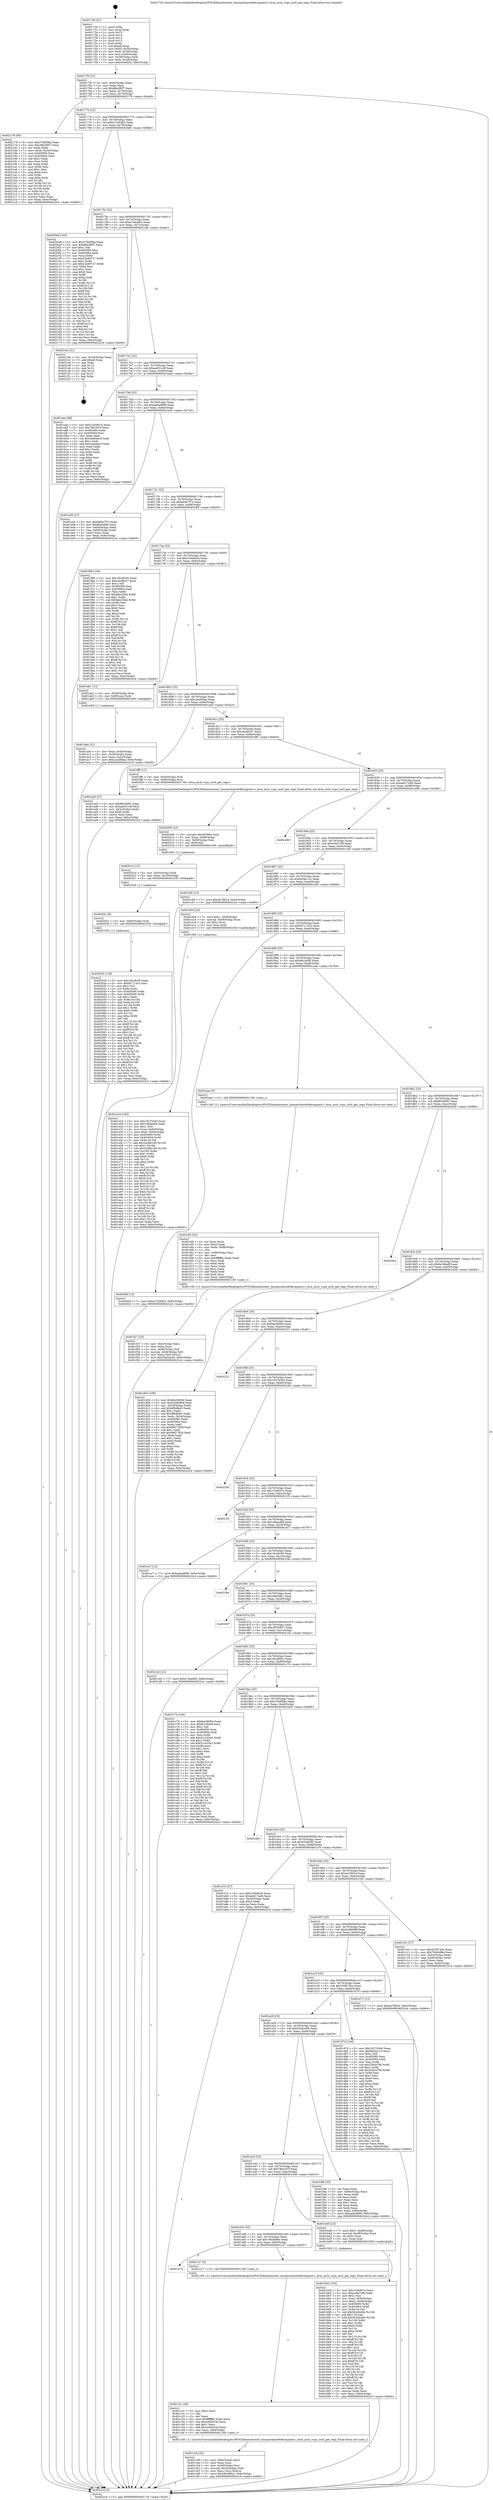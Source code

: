 digraph "0x401730" {
  label = "0x401730 (/mnt/c/Users/mathe/Desktop/tcc/POCII/binaries/extr_linuxarcharm64kvmguest.c_kvm_arch_vcpu_ioctl_get_regs_Final-ollvm.out::main(0))"
  labelloc = "t"
  node[shape=record]

  Entry [label="",width=0.3,height=0.3,shape=circle,fillcolor=black,style=filled]
  "0x40175f" [label="{
     0x40175f [23]\l
     | [instrs]\l
     &nbsp;&nbsp;0x40175f \<+3\>: mov -0x6c(%rbp),%eax\l
     &nbsp;&nbsp;0x401762 \<+2\>: mov %eax,%ecx\l
     &nbsp;&nbsp;0x401764 \<+6\>: sub $0x88a3f0f7,%ecx\l
     &nbsp;&nbsp;0x40176a \<+3\>: mov %eax,-0x70(%rbp)\l
     &nbsp;&nbsp;0x40176d \<+3\>: mov %ecx,-0x74(%rbp)\l
     &nbsp;&nbsp;0x401770 \<+6\>: je 0000000000402178 \<main+0xa48\>\l
  }"]
  "0x402178" [label="{
     0x402178 [90]\l
     | [instrs]\l
     &nbsp;&nbsp;0x402178 \<+5\>: mov $0x3784f58a,%eax\l
     &nbsp;&nbsp;0x40217d \<+5\>: mov $0x2803df57,%ecx\l
     &nbsp;&nbsp;0x402182 \<+2\>: xor %edx,%edx\l
     &nbsp;&nbsp;0x402184 \<+7\>: movl $0x0,-0x34(%rbp)\l
     &nbsp;&nbsp;0x40218b \<+7\>: mov 0x405060,%esi\l
     &nbsp;&nbsp;0x402192 \<+7\>: mov 0x405064,%edi\l
     &nbsp;&nbsp;0x402199 \<+3\>: sub $0x1,%edx\l
     &nbsp;&nbsp;0x40219c \<+3\>: mov %esi,%r8d\l
     &nbsp;&nbsp;0x40219f \<+3\>: add %edx,%r8d\l
     &nbsp;&nbsp;0x4021a2 \<+4\>: imul %r8d,%esi\l
     &nbsp;&nbsp;0x4021a6 \<+3\>: and $0x1,%esi\l
     &nbsp;&nbsp;0x4021a9 \<+3\>: cmp $0x0,%esi\l
     &nbsp;&nbsp;0x4021ac \<+4\>: sete %r9b\l
     &nbsp;&nbsp;0x4021b0 \<+3\>: cmp $0xa,%edi\l
     &nbsp;&nbsp;0x4021b3 \<+4\>: setl %r10b\l
     &nbsp;&nbsp;0x4021b7 \<+3\>: mov %r9b,%r11b\l
     &nbsp;&nbsp;0x4021ba \<+3\>: and %r10b,%r11b\l
     &nbsp;&nbsp;0x4021bd \<+3\>: xor %r10b,%r9b\l
     &nbsp;&nbsp;0x4021c0 \<+3\>: or %r9b,%r11b\l
     &nbsp;&nbsp;0x4021c3 \<+4\>: test $0x1,%r11b\l
     &nbsp;&nbsp;0x4021c7 \<+3\>: cmovne %ecx,%eax\l
     &nbsp;&nbsp;0x4021ca \<+3\>: mov %eax,-0x6c(%rbp)\l
     &nbsp;&nbsp;0x4021cd \<+5\>: jmp 00000000004022c4 \<main+0xb94\>\l
  }"]
  "0x401776" [label="{
     0x401776 [22]\l
     | [instrs]\l
     &nbsp;&nbsp;0x401776 \<+5\>: jmp 000000000040177b \<main+0x4b\>\l
     &nbsp;&nbsp;0x40177b \<+3\>: mov -0x70(%rbp),%eax\l
     &nbsp;&nbsp;0x40177e \<+5\>: sub $0xa72292b5,%eax\l
     &nbsp;&nbsp;0x401783 \<+3\>: mov %eax,-0x78(%rbp)\l
     &nbsp;&nbsp;0x401786 \<+6\>: je 00000000004020e8 \<main+0x9b8\>\l
  }"]
  Exit [label="",width=0.3,height=0.3,shape=circle,fillcolor=black,style=filled,peripheries=2]
  "0x4020e8" [label="{
     0x4020e8 [144]\l
     | [instrs]\l
     &nbsp;&nbsp;0x4020e8 \<+5\>: mov $0x3784f58a,%eax\l
     &nbsp;&nbsp;0x4020ed \<+5\>: mov $0x88a3f0f7,%ecx\l
     &nbsp;&nbsp;0x4020f2 \<+2\>: mov $0x1,%dl\l
     &nbsp;&nbsp;0x4020f4 \<+7\>: mov 0x405060,%esi\l
     &nbsp;&nbsp;0x4020fb \<+7\>: mov 0x405064,%edi\l
     &nbsp;&nbsp;0x402102 \<+3\>: mov %esi,%r8d\l
     &nbsp;&nbsp;0x402105 \<+7\>: sub $0x23a49727,%r8d\l
     &nbsp;&nbsp;0x40210c \<+4\>: sub $0x1,%r8d\l
     &nbsp;&nbsp;0x402110 \<+7\>: add $0x23a49727,%r8d\l
     &nbsp;&nbsp;0x402117 \<+4\>: imul %r8d,%esi\l
     &nbsp;&nbsp;0x40211b \<+3\>: and $0x1,%esi\l
     &nbsp;&nbsp;0x40211e \<+3\>: cmp $0x0,%esi\l
     &nbsp;&nbsp;0x402121 \<+4\>: sete %r9b\l
     &nbsp;&nbsp;0x402125 \<+3\>: cmp $0xa,%edi\l
     &nbsp;&nbsp;0x402128 \<+4\>: setl %r10b\l
     &nbsp;&nbsp;0x40212c \<+3\>: mov %r9b,%r11b\l
     &nbsp;&nbsp;0x40212f \<+4\>: xor $0xff,%r11b\l
     &nbsp;&nbsp;0x402133 \<+3\>: mov %r10b,%bl\l
     &nbsp;&nbsp;0x402136 \<+3\>: xor $0xff,%bl\l
     &nbsp;&nbsp;0x402139 \<+3\>: xor $0x0,%dl\l
     &nbsp;&nbsp;0x40213c \<+3\>: mov %r11b,%r14b\l
     &nbsp;&nbsp;0x40213f \<+4\>: and $0x0,%r14b\l
     &nbsp;&nbsp;0x402143 \<+3\>: and %dl,%r9b\l
     &nbsp;&nbsp;0x402146 \<+3\>: mov %bl,%r15b\l
     &nbsp;&nbsp;0x402149 \<+4\>: and $0x0,%r15b\l
     &nbsp;&nbsp;0x40214d \<+3\>: and %dl,%r10b\l
     &nbsp;&nbsp;0x402150 \<+3\>: or %r9b,%r14b\l
     &nbsp;&nbsp;0x402153 \<+3\>: or %r10b,%r15b\l
     &nbsp;&nbsp;0x402156 \<+3\>: xor %r15b,%r14b\l
     &nbsp;&nbsp;0x402159 \<+3\>: or %bl,%r11b\l
     &nbsp;&nbsp;0x40215c \<+4\>: xor $0xff,%r11b\l
     &nbsp;&nbsp;0x402160 \<+3\>: or $0x0,%dl\l
     &nbsp;&nbsp;0x402163 \<+3\>: and %dl,%r11b\l
     &nbsp;&nbsp;0x402166 \<+3\>: or %r11b,%r14b\l
     &nbsp;&nbsp;0x402169 \<+4\>: test $0x1,%r14b\l
     &nbsp;&nbsp;0x40216d \<+3\>: cmovne %ecx,%eax\l
     &nbsp;&nbsp;0x402170 \<+3\>: mov %eax,-0x6c(%rbp)\l
     &nbsp;&nbsp;0x402173 \<+5\>: jmp 00000000004022c4 \<main+0xb94\>\l
  }"]
  "0x40178c" [label="{
     0x40178c [22]\l
     | [instrs]\l
     &nbsp;&nbsp;0x40178c \<+5\>: jmp 0000000000401791 \<main+0x61\>\l
     &nbsp;&nbsp;0x401791 \<+3\>: mov -0x70(%rbp),%eax\l
     &nbsp;&nbsp;0x401794 \<+5\>: sub $0xa744ad65,%eax\l
     &nbsp;&nbsp;0x401799 \<+3\>: mov %eax,-0x7c(%rbp)\l
     &nbsp;&nbsp;0x40179c \<+6\>: je 00000000004021de \<main+0xaae\>\l
  }"]
  "0x402035" [label="{
     0x402035 [138]\l
     | [instrs]\l
     &nbsp;&nbsp;0x402035 \<+5\>: mov $0x19cc8c05,%eax\l
     &nbsp;&nbsp;0x40203a \<+5\>: mov $0xf47114c3,%esi\l
     &nbsp;&nbsp;0x40203f \<+2\>: mov $0x1,%cl\l
     &nbsp;&nbsp;0x402041 \<+2\>: xor %edx,%edx\l
     &nbsp;&nbsp;0x402043 \<+8\>: mov 0x405060,%r8d\l
     &nbsp;&nbsp;0x40204b \<+8\>: mov 0x405064,%r9d\l
     &nbsp;&nbsp;0x402053 \<+3\>: sub $0x1,%edx\l
     &nbsp;&nbsp;0x402056 \<+3\>: mov %r8d,%r10d\l
     &nbsp;&nbsp;0x402059 \<+3\>: add %edx,%r10d\l
     &nbsp;&nbsp;0x40205c \<+4\>: imul %r10d,%r8d\l
     &nbsp;&nbsp;0x402060 \<+4\>: and $0x1,%r8d\l
     &nbsp;&nbsp;0x402064 \<+4\>: cmp $0x0,%r8d\l
     &nbsp;&nbsp;0x402068 \<+4\>: sete %r11b\l
     &nbsp;&nbsp;0x40206c \<+4\>: cmp $0xa,%r9d\l
     &nbsp;&nbsp;0x402070 \<+3\>: setl %bl\l
     &nbsp;&nbsp;0x402073 \<+3\>: mov %r11b,%r14b\l
     &nbsp;&nbsp;0x402076 \<+4\>: xor $0xff,%r14b\l
     &nbsp;&nbsp;0x40207a \<+3\>: mov %bl,%r15b\l
     &nbsp;&nbsp;0x40207d \<+4\>: xor $0xff,%r15b\l
     &nbsp;&nbsp;0x402081 \<+3\>: xor $0x1,%cl\l
     &nbsp;&nbsp;0x402084 \<+3\>: mov %r14b,%r12b\l
     &nbsp;&nbsp;0x402087 \<+4\>: and $0xff,%r12b\l
     &nbsp;&nbsp;0x40208b \<+3\>: and %cl,%r11b\l
     &nbsp;&nbsp;0x40208e \<+3\>: mov %r15b,%r13b\l
     &nbsp;&nbsp;0x402091 \<+4\>: and $0xff,%r13b\l
     &nbsp;&nbsp;0x402095 \<+2\>: and %cl,%bl\l
     &nbsp;&nbsp;0x402097 \<+3\>: or %r11b,%r12b\l
     &nbsp;&nbsp;0x40209a \<+3\>: or %bl,%r13b\l
     &nbsp;&nbsp;0x40209d \<+3\>: xor %r13b,%r12b\l
     &nbsp;&nbsp;0x4020a0 \<+3\>: or %r15b,%r14b\l
     &nbsp;&nbsp;0x4020a3 \<+4\>: xor $0xff,%r14b\l
     &nbsp;&nbsp;0x4020a7 \<+3\>: or $0x1,%cl\l
     &nbsp;&nbsp;0x4020aa \<+3\>: and %cl,%r14b\l
     &nbsp;&nbsp;0x4020ad \<+3\>: or %r14b,%r12b\l
     &nbsp;&nbsp;0x4020b0 \<+4\>: test $0x1,%r12b\l
     &nbsp;&nbsp;0x4020b4 \<+3\>: cmovne %esi,%eax\l
     &nbsp;&nbsp;0x4020b7 \<+3\>: mov %eax,-0x6c(%rbp)\l
     &nbsp;&nbsp;0x4020ba \<+5\>: jmp 00000000004022c4 \<main+0xb94\>\l
  }"]
  "0x4021de" [label="{
     0x4021de [21]\l
     | [instrs]\l
     &nbsp;&nbsp;0x4021de \<+3\>: mov -0x34(%rbp),%eax\l
     &nbsp;&nbsp;0x4021e1 \<+7\>: add $0xe8,%rsp\l
     &nbsp;&nbsp;0x4021e8 \<+1\>: pop %rbx\l
     &nbsp;&nbsp;0x4021e9 \<+2\>: pop %r12\l
     &nbsp;&nbsp;0x4021eb \<+2\>: pop %r13\l
     &nbsp;&nbsp;0x4021ed \<+2\>: pop %r14\l
     &nbsp;&nbsp;0x4021ef \<+2\>: pop %r15\l
     &nbsp;&nbsp;0x4021f1 \<+1\>: pop %rbp\l
     &nbsp;&nbsp;0x4021f2 \<+1\>: ret\l
  }"]
  "0x4017a2" [label="{
     0x4017a2 [22]\l
     | [instrs]\l
     &nbsp;&nbsp;0x4017a2 \<+5\>: jmp 00000000004017a7 \<main+0x77\>\l
     &nbsp;&nbsp;0x4017a7 \<+3\>: mov -0x70(%rbp),%eax\l
     &nbsp;&nbsp;0x4017aa \<+5\>: sub $0xaa031c4f,%eax\l
     &nbsp;&nbsp;0x4017af \<+3\>: mov %eax,-0x80(%rbp)\l
     &nbsp;&nbsp;0x4017b2 \<+6\>: je 0000000000401aee \<main+0x3be\>\l
  }"]
  "0x40202c" [label="{
     0x40202c [9]\l
     | [instrs]\l
     &nbsp;&nbsp;0x40202c \<+4\>: mov -0x60(%rbp),%rdi\l
     &nbsp;&nbsp;0x402030 \<+5\>: call 0000000000401030 \<free@plt\>\l
     | [calls]\l
     &nbsp;&nbsp;0x401030 \{1\} (unknown)\l
  }"]
  "0x401aee" [label="{
     0x401aee [88]\l
     | [instrs]\l
     &nbsp;&nbsp;0x401aee \<+5\>: mov $0x133e947e,%eax\l
     &nbsp;&nbsp;0x401af3 \<+5\>: mov $0x7861ef7f,%ecx\l
     &nbsp;&nbsp;0x401af8 \<+7\>: mov 0x405060,%edx\l
     &nbsp;&nbsp;0x401aff \<+7\>: mov 0x405064,%esi\l
     &nbsp;&nbsp;0x401b06 \<+2\>: mov %edx,%edi\l
     &nbsp;&nbsp;0x401b08 \<+6\>: sub $0x5ede4ec5,%edi\l
     &nbsp;&nbsp;0x401b0e \<+3\>: sub $0x1,%edi\l
     &nbsp;&nbsp;0x401b11 \<+6\>: add $0x5ede4ec5,%edi\l
     &nbsp;&nbsp;0x401b17 \<+3\>: imul %edi,%edx\l
     &nbsp;&nbsp;0x401b1a \<+3\>: and $0x1,%edx\l
     &nbsp;&nbsp;0x401b1d \<+3\>: cmp $0x0,%edx\l
     &nbsp;&nbsp;0x401b20 \<+4\>: sete %r8b\l
     &nbsp;&nbsp;0x401b24 \<+3\>: cmp $0xa,%esi\l
     &nbsp;&nbsp;0x401b27 \<+4\>: setl %r9b\l
     &nbsp;&nbsp;0x401b2b \<+3\>: mov %r8b,%r10b\l
     &nbsp;&nbsp;0x401b2e \<+3\>: and %r9b,%r10b\l
     &nbsp;&nbsp;0x401b31 \<+3\>: xor %r9b,%r8b\l
     &nbsp;&nbsp;0x401b34 \<+3\>: or %r8b,%r10b\l
     &nbsp;&nbsp;0x401b37 \<+4\>: test $0x1,%r10b\l
     &nbsp;&nbsp;0x401b3b \<+3\>: cmovne %ecx,%eax\l
     &nbsp;&nbsp;0x401b3e \<+3\>: mov %eax,-0x6c(%rbp)\l
     &nbsp;&nbsp;0x401b41 \<+5\>: jmp 00000000004022c4 \<main+0xb94\>\l
  }"]
  "0x4017b8" [label="{
     0x4017b8 [25]\l
     | [instrs]\l
     &nbsp;&nbsp;0x4017b8 \<+5\>: jmp 00000000004017bd \<main+0x8d\>\l
     &nbsp;&nbsp;0x4017bd \<+3\>: mov -0x70(%rbp),%eax\l
     &nbsp;&nbsp;0x4017c0 \<+5\>: sub $0xaa0ad698,%eax\l
     &nbsp;&nbsp;0x4017c5 \<+6\>: mov %eax,-0x84(%rbp)\l
     &nbsp;&nbsp;0x4017cb \<+6\>: je 0000000000401ed3 \<main+0x7a3\>\l
  }"]
  "0x40201d" [label="{
     0x40201d [15]\l
     | [instrs]\l
     &nbsp;&nbsp;0x40201d \<+4\>: mov -0x50(%rbp),%rdi\l
     &nbsp;&nbsp;0x402021 \<+6\>: mov %eax,-0x100(%rbp)\l
     &nbsp;&nbsp;0x402027 \<+5\>: call 0000000000401030 \<free@plt\>\l
     | [calls]\l
     &nbsp;&nbsp;0x401030 \{1\} (unknown)\l
  }"]
  "0x401ed3" [label="{
     0x401ed3 [27]\l
     | [instrs]\l
     &nbsp;&nbsp;0x401ed3 \<+5\>: mov $0xb69a7f73,%eax\l
     &nbsp;&nbsp;0x401ed8 \<+5\>: mov $0xf6a3af06,%ecx\l
     &nbsp;&nbsp;0x401edd \<+3\>: mov -0x64(%rbp),%edx\l
     &nbsp;&nbsp;0x401ee0 \<+3\>: cmp -0x58(%rbp),%edx\l
     &nbsp;&nbsp;0x401ee3 \<+3\>: cmovl %ecx,%eax\l
     &nbsp;&nbsp;0x401ee6 \<+3\>: mov %eax,-0x6c(%rbp)\l
     &nbsp;&nbsp;0x401ee9 \<+5\>: jmp 00000000004022c4 \<main+0xb94\>\l
  }"]
  "0x4017d1" [label="{
     0x4017d1 [25]\l
     | [instrs]\l
     &nbsp;&nbsp;0x4017d1 \<+5\>: jmp 00000000004017d6 \<main+0xa6\>\l
     &nbsp;&nbsp;0x4017d6 \<+3\>: mov -0x70(%rbp),%eax\l
     &nbsp;&nbsp;0x4017d9 \<+5\>: sub $0xb69a7f73,%eax\l
     &nbsp;&nbsp;0x4017de \<+6\>: mov %eax,-0x88(%rbp)\l
     &nbsp;&nbsp;0x4017e4 \<+6\>: je 0000000000401f69 \<main+0x839\>\l
  }"]
  "0x402006" [label="{
     0x402006 [23]\l
     | [instrs]\l
     &nbsp;&nbsp;0x402006 \<+10\>: movabs $0x4030b6,%rdi\l
     &nbsp;&nbsp;0x402010 \<+3\>: mov %eax,-0x68(%rbp)\l
     &nbsp;&nbsp;0x402013 \<+3\>: mov -0x68(%rbp),%esi\l
     &nbsp;&nbsp;0x402016 \<+2\>: mov $0x0,%al\l
     &nbsp;&nbsp;0x402018 \<+5\>: call 0000000000401040 \<printf@plt\>\l
     | [calls]\l
     &nbsp;&nbsp;0x401040 \{1\} (unknown)\l
  }"]
  "0x401f69" [label="{
     0x401f69 [144]\l
     | [instrs]\l
     &nbsp;&nbsp;0x401f69 \<+5\>: mov $0x19cc8c05,%eax\l
     &nbsp;&nbsp;0x401f6e \<+5\>: mov $0xcbcd9ce7,%ecx\l
     &nbsp;&nbsp;0x401f73 \<+2\>: mov $0x1,%dl\l
     &nbsp;&nbsp;0x401f75 \<+7\>: mov 0x405060,%esi\l
     &nbsp;&nbsp;0x401f7c \<+7\>: mov 0x405064,%edi\l
     &nbsp;&nbsp;0x401f83 \<+3\>: mov %esi,%r8d\l
     &nbsp;&nbsp;0x401f86 \<+7\>: add $0xfabc25de,%r8d\l
     &nbsp;&nbsp;0x401f8d \<+4\>: sub $0x1,%r8d\l
     &nbsp;&nbsp;0x401f91 \<+7\>: sub $0xfabc25de,%r8d\l
     &nbsp;&nbsp;0x401f98 \<+4\>: imul %r8d,%esi\l
     &nbsp;&nbsp;0x401f9c \<+3\>: and $0x1,%esi\l
     &nbsp;&nbsp;0x401f9f \<+3\>: cmp $0x0,%esi\l
     &nbsp;&nbsp;0x401fa2 \<+4\>: sete %r9b\l
     &nbsp;&nbsp;0x401fa6 \<+3\>: cmp $0xa,%edi\l
     &nbsp;&nbsp;0x401fa9 \<+4\>: setl %r10b\l
     &nbsp;&nbsp;0x401fad \<+3\>: mov %r9b,%r11b\l
     &nbsp;&nbsp;0x401fb0 \<+4\>: xor $0xff,%r11b\l
     &nbsp;&nbsp;0x401fb4 \<+3\>: mov %r10b,%bl\l
     &nbsp;&nbsp;0x401fb7 \<+3\>: xor $0xff,%bl\l
     &nbsp;&nbsp;0x401fba \<+3\>: xor $0x1,%dl\l
     &nbsp;&nbsp;0x401fbd \<+3\>: mov %r11b,%r14b\l
     &nbsp;&nbsp;0x401fc0 \<+4\>: and $0xff,%r14b\l
     &nbsp;&nbsp;0x401fc4 \<+3\>: and %dl,%r9b\l
     &nbsp;&nbsp;0x401fc7 \<+3\>: mov %bl,%r15b\l
     &nbsp;&nbsp;0x401fca \<+4\>: and $0xff,%r15b\l
     &nbsp;&nbsp;0x401fce \<+3\>: and %dl,%r10b\l
     &nbsp;&nbsp;0x401fd1 \<+3\>: or %r9b,%r14b\l
     &nbsp;&nbsp;0x401fd4 \<+3\>: or %r10b,%r15b\l
     &nbsp;&nbsp;0x401fd7 \<+3\>: xor %r15b,%r14b\l
     &nbsp;&nbsp;0x401fda \<+3\>: or %bl,%r11b\l
     &nbsp;&nbsp;0x401fdd \<+4\>: xor $0xff,%r11b\l
     &nbsp;&nbsp;0x401fe1 \<+3\>: or $0x1,%dl\l
     &nbsp;&nbsp;0x401fe4 \<+3\>: and %dl,%r11b\l
     &nbsp;&nbsp;0x401fe7 \<+3\>: or %r11b,%r14b\l
     &nbsp;&nbsp;0x401fea \<+4\>: test $0x1,%r14b\l
     &nbsp;&nbsp;0x401fee \<+3\>: cmovne %ecx,%eax\l
     &nbsp;&nbsp;0x401ff1 \<+3\>: mov %eax,-0x6c(%rbp)\l
     &nbsp;&nbsp;0x401ff4 \<+5\>: jmp 00000000004022c4 \<main+0xb94\>\l
  }"]
  "0x4017ea" [label="{
     0x4017ea [25]\l
     | [instrs]\l
     &nbsp;&nbsp;0x4017ea \<+5\>: jmp 00000000004017ef \<main+0xbf\>\l
     &nbsp;&nbsp;0x4017ef \<+3\>: mov -0x70(%rbp),%eax\l
     &nbsp;&nbsp;0x4017f2 \<+5\>: sub $0xc19ddd29,%eax\l
     &nbsp;&nbsp;0x4017f7 \<+6\>: mov %eax,-0x8c(%rbp)\l
     &nbsp;&nbsp;0x4017fd \<+6\>: je 0000000000401ab1 \<main+0x381\>\l
  }"]
  "0x401f27" [label="{
     0x401f27 [33]\l
     | [instrs]\l
     &nbsp;&nbsp;0x401f27 \<+6\>: mov -0xfc(%rbp),%ecx\l
     &nbsp;&nbsp;0x401f2d \<+3\>: imul %eax,%ecx\l
     &nbsp;&nbsp;0x401f30 \<+4\>: mov -0x60(%rbp),%r8\l
     &nbsp;&nbsp;0x401f34 \<+4\>: movslq -0x64(%rbp),%r9\l
     &nbsp;&nbsp;0x401f38 \<+4\>: mov %ecx,(%r8,%r9,4)\l
     &nbsp;&nbsp;0x401f3c \<+7\>: movl $0x55a0ce56,-0x6c(%rbp)\l
     &nbsp;&nbsp;0x401f43 \<+5\>: jmp 00000000004022c4 \<main+0xb94\>\l
  }"]
  "0x401ab1" [label="{
     0x401ab1 [13]\l
     | [instrs]\l
     &nbsp;&nbsp;0x401ab1 \<+4\>: mov -0x40(%rbp),%rax\l
     &nbsp;&nbsp;0x401ab5 \<+4\>: mov 0x8(%rax),%rdi\l
     &nbsp;&nbsp;0x401ab9 \<+5\>: call 0000000000401060 \<atoi@plt\>\l
     | [calls]\l
     &nbsp;&nbsp;0x401060 \{1\} (unknown)\l
  }"]
  "0x401803" [label="{
     0x401803 [25]\l
     | [instrs]\l
     &nbsp;&nbsp;0x401803 \<+5\>: jmp 0000000000401808 \<main+0xd8\>\l
     &nbsp;&nbsp;0x401808 \<+3\>: mov -0x70(%rbp),%eax\l
     &nbsp;&nbsp;0x40180b \<+5\>: sub $0xc2e269aa,%eax\l
     &nbsp;&nbsp;0x401810 \<+6\>: mov %eax,-0x90(%rbp)\l
     &nbsp;&nbsp;0x401816 \<+6\>: je 0000000000401ad3 \<main+0x3a3\>\l
  }"]
  "0x401ef3" [label="{
     0x401ef3 [52]\l
     | [instrs]\l
     &nbsp;&nbsp;0x401ef3 \<+2\>: xor %ecx,%ecx\l
     &nbsp;&nbsp;0x401ef5 \<+5\>: mov $0x2,%edx\l
     &nbsp;&nbsp;0x401efa \<+6\>: mov %edx,-0xf8(%rbp)\l
     &nbsp;&nbsp;0x401f00 \<+1\>: cltd\l
     &nbsp;&nbsp;0x401f01 \<+6\>: mov -0xf8(%rbp),%esi\l
     &nbsp;&nbsp;0x401f07 \<+2\>: idiv %esi\l
     &nbsp;&nbsp;0x401f09 \<+6\>: imul $0xfffffffe,%edx,%edx\l
     &nbsp;&nbsp;0x401f0f \<+2\>: mov %ecx,%edi\l
     &nbsp;&nbsp;0x401f11 \<+2\>: sub %edx,%edi\l
     &nbsp;&nbsp;0x401f13 \<+2\>: mov %ecx,%edx\l
     &nbsp;&nbsp;0x401f15 \<+3\>: sub $0x1,%edx\l
     &nbsp;&nbsp;0x401f18 \<+2\>: add %edx,%edi\l
     &nbsp;&nbsp;0x401f1a \<+2\>: sub %edi,%ecx\l
     &nbsp;&nbsp;0x401f1c \<+6\>: mov %ecx,-0xfc(%rbp)\l
     &nbsp;&nbsp;0x401f22 \<+5\>: call 0000000000401160 \<next_i\>\l
     | [calls]\l
     &nbsp;&nbsp;0x401160 \{1\} (/mnt/c/Users/mathe/Desktop/tcc/POCII/binaries/extr_linuxarcharm64kvmguest.c_kvm_arch_vcpu_ioctl_get_regs_Final-ollvm.out::next_i)\l
  }"]
  "0x401ad3" [label="{
     0x401ad3 [27]\l
     | [instrs]\l
     &nbsp;&nbsp;0x401ad3 \<+5\>: mov $0xf8c5d9f1,%eax\l
     &nbsp;&nbsp;0x401ad8 \<+5\>: mov $0xaa031c4f,%ecx\l
     &nbsp;&nbsp;0x401add \<+3\>: mov -0x2c(%rbp),%edx\l
     &nbsp;&nbsp;0x401ae0 \<+3\>: cmp $0x0,%edx\l
     &nbsp;&nbsp;0x401ae3 \<+3\>: cmove %ecx,%eax\l
     &nbsp;&nbsp;0x401ae6 \<+3\>: mov %eax,-0x6c(%rbp)\l
     &nbsp;&nbsp;0x401ae9 \<+5\>: jmp 00000000004022c4 \<main+0xb94\>\l
  }"]
  "0x40181c" [label="{
     0x40181c [25]\l
     | [instrs]\l
     &nbsp;&nbsp;0x40181c \<+5\>: jmp 0000000000401821 \<main+0xf1\>\l
     &nbsp;&nbsp;0x401821 \<+3\>: mov -0x70(%rbp),%eax\l
     &nbsp;&nbsp;0x401824 \<+5\>: sub $0xcbcd9ce7,%eax\l
     &nbsp;&nbsp;0x401829 \<+6\>: mov %eax,-0x94(%rbp)\l
     &nbsp;&nbsp;0x40182f \<+6\>: je 0000000000401ff9 \<main+0x8c9\>\l
  }"]
  "0x401e24" [label="{
     0x401e24 [163]\l
     | [instrs]\l
     &nbsp;&nbsp;0x401e24 \<+5\>: mov $0x1027b3e5,%ecx\l
     &nbsp;&nbsp;0x401e29 \<+5\>: mov $0x18bae4fd,%edx\l
     &nbsp;&nbsp;0x401e2e \<+3\>: mov $0x1,%sil\l
     &nbsp;&nbsp;0x401e31 \<+4\>: mov %rax,-0x60(%rbp)\l
     &nbsp;&nbsp;0x401e35 \<+7\>: movl $0x0,-0x64(%rbp)\l
     &nbsp;&nbsp;0x401e3c \<+8\>: mov 0x405060,%r8d\l
     &nbsp;&nbsp;0x401e44 \<+8\>: mov 0x405064,%r9d\l
     &nbsp;&nbsp;0x401e4c \<+3\>: mov %r8d,%r10d\l
     &nbsp;&nbsp;0x401e4f \<+7\>: add $0x2a58b1b9,%r10d\l
     &nbsp;&nbsp;0x401e56 \<+4\>: sub $0x1,%r10d\l
     &nbsp;&nbsp;0x401e5a \<+7\>: sub $0x2a58b1b9,%r10d\l
     &nbsp;&nbsp;0x401e61 \<+4\>: imul %r10d,%r8d\l
     &nbsp;&nbsp;0x401e65 \<+4\>: and $0x1,%r8d\l
     &nbsp;&nbsp;0x401e69 \<+4\>: cmp $0x0,%r8d\l
     &nbsp;&nbsp;0x401e6d \<+4\>: sete %r11b\l
     &nbsp;&nbsp;0x401e71 \<+4\>: cmp $0xa,%r9d\l
     &nbsp;&nbsp;0x401e75 \<+3\>: setl %bl\l
     &nbsp;&nbsp;0x401e78 \<+3\>: mov %r11b,%r14b\l
     &nbsp;&nbsp;0x401e7b \<+4\>: xor $0xff,%r14b\l
     &nbsp;&nbsp;0x401e7f \<+3\>: mov %bl,%r15b\l
     &nbsp;&nbsp;0x401e82 \<+4\>: xor $0xff,%r15b\l
     &nbsp;&nbsp;0x401e86 \<+4\>: xor $0x0,%sil\l
     &nbsp;&nbsp;0x401e8a \<+3\>: mov %r14b,%r12b\l
     &nbsp;&nbsp;0x401e8d \<+4\>: and $0x0,%r12b\l
     &nbsp;&nbsp;0x401e91 \<+3\>: and %sil,%r11b\l
     &nbsp;&nbsp;0x401e94 \<+3\>: mov %r15b,%r13b\l
     &nbsp;&nbsp;0x401e97 \<+4\>: and $0x0,%r13b\l
     &nbsp;&nbsp;0x401e9b \<+3\>: and %sil,%bl\l
     &nbsp;&nbsp;0x401e9e \<+3\>: or %r11b,%r12b\l
     &nbsp;&nbsp;0x401ea1 \<+3\>: or %bl,%r13b\l
     &nbsp;&nbsp;0x401ea4 \<+3\>: xor %r13b,%r12b\l
     &nbsp;&nbsp;0x401ea7 \<+3\>: or %r15b,%r14b\l
     &nbsp;&nbsp;0x401eaa \<+4\>: xor $0xff,%r14b\l
     &nbsp;&nbsp;0x401eae \<+4\>: or $0x0,%sil\l
     &nbsp;&nbsp;0x401eb2 \<+3\>: and %sil,%r14b\l
     &nbsp;&nbsp;0x401eb5 \<+3\>: or %r14b,%r12b\l
     &nbsp;&nbsp;0x401eb8 \<+4\>: test $0x1,%r12b\l
     &nbsp;&nbsp;0x401ebc \<+3\>: cmovne %edx,%ecx\l
     &nbsp;&nbsp;0x401ebf \<+3\>: mov %ecx,-0x6c(%rbp)\l
     &nbsp;&nbsp;0x401ec2 \<+5\>: jmp 00000000004022c4 \<main+0xb94\>\l
  }"]
  "0x401ff9" [label="{
     0x401ff9 [13]\l
     | [instrs]\l
     &nbsp;&nbsp;0x401ff9 \<+4\>: mov -0x50(%rbp),%rdi\l
     &nbsp;&nbsp;0x401ffd \<+4\>: mov -0x60(%rbp),%rsi\l
     &nbsp;&nbsp;0x402001 \<+5\>: call 0000000000401700 \<kvm_arch_vcpu_ioctl_get_regs\>\l
     | [calls]\l
     &nbsp;&nbsp;0x401700 \{1\} (/mnt/c/Users/mathe/Desktop/tcc/POCII/binaries/extr_linuxarcharm64kvmguest.c_kvm_arch_vcpu_ioctl_get_regs_Final-ollvm.out::kvm_arch_vcpu_ioctl_get_regs)\l
  }"]
  "0x401835" [label="{
     0x401835 [25]\l
     | [instrs]\l
     &nbsp;&nbsp;0x401835 \<+5\>: jmp 000000000040183a \<main+0x10a\>\l
     &nbsp;&nbsp;0x40183a \<+3\>: mov -0x70(%rbp),%eax\l
     &nbsp;&nbsp;0x40183d \<+5\>: sub $0xeb017ab9,%eax\l
     &nbsp;&nbsp;0x401842 \<+6\>: mov %eax,-0x98(%rbp)\l
     &nbsp;&nbsp;0x401848 \<+6\>: je 0000000000401a99 \<main+0x369\>\l
  }"]
  "0x401c54" [label="{
     0x401c54 [32]\l
     | [instrs]\l
     &nbsp;&nbsp;0x401c54 \<+6\>: mov -0xf4(%rbp),%ecx\l
     &nbsp;&nbsp;0x401c5a \<+3\>: imul %eax,%ecx\l
     &nbsp;&nbsp;0x401c5d \<+4\>: mov -0x50(%rbp),%rsi\l
     &nbsp;&nbsp;0x401c61 \<+4\>: movslq -0x54(%rbp),%rdi\l
     &nbsp;&nbsp;0x401c65 \<+3\>: mov %ecx,(%rsi,%rdi,4)\l
     &nbsp;&nbsp;0x401c68 \<+7\>: movl $0x28c4882c,-0x6c(%rbp)\l
     &nbsp;&nbsp;0x401c6f \<+5\>: jmp 00000000004022c4 \<main+0xb94\>\l
  }"]
  "0x401a99" [label="{
     0x401a99\l
  }", style=dashed]
  "0x40184e" [label="{
     0x40184e [25]\l
     | [instrs]\l
     &nbsp;&nbsp;0x40184e \<+5\>: jmp 0000000000401853 \<main+0x123\>\l
     &nbsp;&nbsp;0x401853 \<+3\>: mov -0x70(%rbp),%eax\l
     &nbsp;&nbsp;0x401856 \<+5\>: sub $0xec6e7cf8,%eax\l
     &nbsp;&nbsp;0x40185b \<+6\>: mov %eax,-0x9c(%rbp)\l
     &nbsp;&nbsp;0x401861 \<+6\>: je 0000000000401c00 \<main+0x4d0\>\l
  }"]
  "0x401c2c" [label="{
     0x401c2c [40]\l
     | [instrs]\l
     &nbsp;&nbsp;0x401c2c \<+5\>: mov $0x2,%ecx\l
     &nbsp;&nbsp;0x401c31 \<+1\>: cltd\l
     &nbsp;&nbsp;0x401c32 \<+2\>: idiv %ecx\l
     &nbsp;&nbsp;0x401c34 \<+6\>: imul $0xfffffffe,%edx,%ecx\l
     &nbsp;&nbsp;0x401c3a \<+6\>: sub $0xce62b53e,%ecx\l
     &nbsp;&nbsp;0x401c40 \<+3\>: add $0x1,%ecx\l
     &nbsp;&nbsp;0x401c43 \<+6\>: add $0xce62b53e,%ecx\l
     &nbsp;&nbsp;0x401c49 \<+6\>: mov %ecx,-0xf4(%rbp)\l
     &nbsp;&nbsp;0x401c4f \<+5\>: call 0000000000401160 \<next_i\>\l
     | [calls]\l
     &nbsp;&nbsp;0x401160 \{1\} (/mnt/c/Users/mathe/Desktop/tcc/POCII/binaries/extr_linuxarcharm64kvmguest.c_kvm_arch_vcpu_ioctl_get_regs_Final-ollvm.out::next_i)\l
  }"]
  "0x401c00" [label="{
     0x401c00 [12]\l
     | [instrs]\l
     &nbsp;&nbsp;0x401c00 \<+7\>: movl $0x4e7fef1d,-0x6c(%rbp)\l
     &nbsp;&nbsp;0x401c07 \<+5\>: jmp 00000000004022c4 \<main+0xb94\>\l
  }"]
  "0x401867" [label="{
     0x401867 [25]\l
     | [instrs]\l
     &nbsp;&nbsp;0x401867 \<+5\>: jmp 000000000040186c \<main+0x13c\>\l
     &nbsp;&nbsp;0x40186c \<+3\>: mov -0x70(%rbp),%eax\l
     &nbsp;&nbsp;0x40186f \<+5\>: sub $0xf454e11d,%eax\l
     &nbsp;&nbsp;0x401874 \<+6\>: mov %eax,-0xa0(%rbp)\l
     &nbsp;&nbsp;0x40187a \<+6\>: je 0000000000401e0d \<main+0x6dd\>\l
  }"]
  "0x401a74" [label="{
     0x401a74\l
  }", style=dashed]
  "0x401e0d" [label="{
     0x401e0d [23]\l
     | [instrs]\l
     &nbsp;&nbsp;0x401e0d \<+7\>: movl $0x1,-0x58(%rbp)\l
     &nbsp;&nbsp;0x401e14 \<+4\>: movslq -0x58(%rbp),%rax\l
     &nbsp;&nbsp;0x401e18 \<+4\>: shl $0x2,%rax\l
     &nbsp;&nbsp;0x401e1c \<+3\>: mov %rax,%rdi\l
     &nbsp;&nbsp;0x401e1f \<+5\>: call 0000000000401050 \<malloc@plt\>\l
     | [calls]\l
     &nbsp;&nbsp;0x401050 \{1\} (unknown)\l
  }"]
  "0x401880" [label="{
     0x401880 [25]\l
     | [instrs]\l
     &nbsp;&nbsp;0x401880 \<+5\>: jmp 0000000000401885 \<main+0x155\>\l
     &nbsp;&nbsp;0x401885 \<+3\>: mov -0x70(%rbp),%eax\l
     &nbsp;&nbsp;0x401888 \<+5\>: sub $0xf47114c3,%eax\l
     &nbsp;&nbsp;0x40188d \<+6\>: mov %eax,-0xa4(%rbp)\l
     &nbsp;&nbsp;0x401893 \<+6\>: je 00000000004020bf \<main+0x98f\>\l
  }"]
  "0x401c27" [label="{
     0x401c27 [5]\l
     | [instrs]\l
     &nbsp;&nbsp;0x401c27 \<+5\>: call 0000000000401160 \<next_i\>\l
     | [calls]\l
     &nbsp;&nbsp;0x401160 \{1\} (/mnt/c/Users/mathe/Desktop/tcc/POCII/binaries/extr_linuxarcharm64kvmguest.c_kvm_arch_vcpu_ioctl_get_regs_Final-ollvm.out::next_i)\l
  }"]
  "0x4020bf" [label="{
     0x4020bf [12]\l
     | [instrs]\l
     &nbsp;&nbsp;0x4020bf \<+7\>: movl $0xa72292b5,-0x6c(%rbp)\l
     &nbsp;&nbsp;0x4020c6 \<+5\>: jmp 00000000004022c4 \<main+0xb94\>\l
  }"]
  "0x401899" [label="{
     0x401899 [25]\l
     | [instrs]\l
     &nbsp;&nbsp;0x401899 \<+5\>: jmp 000000000040189e \<main+0x16e\>\l
     &nbsp;&nbsp;0x40189e \<+3\>: mov -0x70(%rbp),%eax\l
     &nbsp;&nbsp;0x4018a1 \<+5\>: sub $0xf6a3af06,%eax\l
     &nbsp;&nbsp;0x4018a6 \<+6\>: mov %eax,-0xa8(%rbp)\l
     &nbsp;&nbsp;0x4018ac \<+6\>: je 0000000000401eee \<main+0x7be\>\l
  }"]
  "0x401b5d" [label="{
     0x401b5d [163]\l
     | [instrs]\l
     &nbsp;&nbsp;0x401b5d \<+5\>: mov $0x133e947e,%ecx\l
     &nbsp;&nbsp;0x401b62 \<+5\>: mov $0xec6e7cf8,%edx\l
     &nbsp;&nbsp;0x401b67 \<+3\>: mov $0x1,%sil\l
     &nbsp;&nbsp;0x401b6a \<+4\>: mov %rax,-0x50(%rbp)\l
     &nbsp;&nbsp;0x401b6e \<+7\>: movl $0x0,-0x54(%rbp)\l
     &nbsp;&nbsp;0x401b75 \<+8\>: mov 0x405060,%r8d\l
     &nbsp;&nbsp;0x401b7d \<+8\>: mov 0x405064,%r9d\l
     &nbsp;&nbsp;0x401b85 \<+3\>: mov %r8d,%r10d\l
     &nbsp;&nbsp;0x401b88 \<+7\>: sub $0x5b54b49e,%r10d\l
     &nbsp;&nbsp;0x401b8f \<+4\>: sub $0x1,%r10d\l
     &nbsp;&nbsp;0x401b93 \<+7\>: add $0x5b54b49e,%r10d\l
     &nbsp;&nbsp;0x401b9a \<+4\>: imul %r10d,%r8d\l
     &nbsp;&nbsp;0x401b9e \<+4\>: and $0x1,%r8d\l
     &nbsp;&nbsp;0x401ba2 \<+4\>: cmp $0x0,%r8d\l
     &nbsp;&nbsp;0x401ba6 \<+4\>: sete %r11b\l
     &nbsp;&nbsp;0x401baa \<+4\>: cmp $0xa,%r9d\l
     &nbsp;&nbsp;0x401bae \<+3\>: setl %bl\l
     &nbsp;&nbsp;0x401bb1 \<+3\>: mov %r11b,%r14b\l
     &nbsp;&nbsp;0x401bb4 \<+4\>: xor $0xff,%r14b\l
     &nbsp;&nbsp;0x401bb8 \<+3\>: mov %bl,%r15b\l
     &nbsp;&nbsp;0x401bbb \<+4\>: xor $0xff,%r15b\l
     &nbsp;&nbsp;0x401bbf \<+4\>: xor $0x1,%sil\l
     &nbsp;&nbsp;0x401bc3 \<+3\>: mov %r14b,%r12b\l
     &nbsp;&nbsp;0x401bc6 \<+4\>: and $0xff,%r12b\l
     &nbsp;&nbsp;0x401bca \<+3\>: and %sil,%r11b\l
     &nbsp;&nbsp;0x401bcd \<+3\>: mov %r15b,%r13b\l
     &nbsp;&nbsp;0x401bd0 \<+4\>: and $0xff,%r13b\l
     &nbsp;&nbsp;0x401bd4 \<+3\>: and %sil,%bl\l
     &nbsp;&nbsp;0x401bd7 \<+3\>: or %r11b,%r12b\l
     &nbsp;&nbsp;0x401bda \<+3\>: or %bl,%r13b\l
     &nbsp;&nbsp;0x401bdd \<+3\>: xor %r13b,%r12b\l
     &nbsp;&nbsp;0x401be0 \<+3\>: or %r15b,%r14b\l
     &nbsp;&nbsp;0x401be3 \<+4\>: xor $0xff,%r14b\l
     &nbsp;&nbsp;0x401be7 \<+4\>: or $0x1,%sil\l
     &nbsp;&nbsp;0x401beb \<+3\>: and %sil,%r14b\l
     &nbsp;&nbsp;0x401bee \<+3\>: or %r14b,%r12b\l
     &nbsp;&nbsp;0x401bf1 \<+4\>: test $0x1,%r12b\l
     &nbsp;&nbsp;0x401bf5 \<+3\>: cmovne %edx,%ecx\l
     &nbsp;&nbsp;0x401bf8 \<+3\>: mov %ecx,-0x6c(%rbp)\l
     &nbsp;&nbsp;0x401bfb \<+5\>: jmp 00000000004022c4 \<main+0xb94\>\l
  }"]
  "0x401eee" [label="{
     0x401eee [5]\l
     | [instrs]\l
     &nbsp;&nbsp;0x401eee \<+5\>: call 0000000000401160 \<next_i\>\l
     | [calls]\l
     &nbsp;&nbsp;0x401160 \{1\} (/mnt/c/Users/mathe/Desktop/tcc/POCII/binaries/extr_linuxarcharm64kvmguest.c_kvm_arch_vcpu_ioctl_get_regs_Final-ollvm.out::next_i)\l
  }"]
  "0x4018b2" [label="{
     0x4018b2 [25]\l
     | [instrs]\l
     &nbsp;&nbsp;0x4018b2 \<+5\>: jmp 00000000004018b7 \<main+0x187\>\l
     &nbsp;&nbsp;0x4018b7 \<+3\>: mov -0x70(%rbp),%eax\l
     &nbsp;&nbsp;0x4018ba \<+5\>: sub $0xf8c5d9f1,%eax\l
     &nbsp;&nbsp;0x4018bf \<+6\>: mov %eax,-0xac(%rbp)\l
     &nbsp;&nbsp;0x4018c5 \<+6\>: je 00000000004020cb \<main+0x99b\>\l
  }"]
  "0x401a5b" [label="{
     0x401a5b [25]\l
     | [instrs]\l
     &nbsp;&nbsp;0x401a5b \<+5\>: jmp 0000000000401a60 \<main+0x330\>\l
     &nbsp;&nbsp;0x401a60 \<+3\>: mov -0x70(%rbp),%eax\l
     &nbsp;&nbsp;0x401a63 \<+5\>: sub $0x794db98e,%eax\l
     &nbsp;&nbsp;0x401a68 \<+6\>: mov %eax,-0xf0(%rbp)\l
     &nbsp;&nbsp;0x401a6e \<+6\>: je 0000000000401c27 \<main+0x4f7\>\l
  }"]
  "0x4020cb" [label="{
     0x4020cb\l
  }", style=dashed]
  "0x4018cb" [label="{
     0x4018cb [25]\l
     | [instrs]\l
     &nbsp;&nbsp;0x4018cb \<+5\>: jmp 00000000004018d0 \<main+0x1a0\>\l
     &nbsp;&nbsp;0x4018d0 \<+3\>: mov -0x70(%rbp),%eax\l
     &nbsp;&nbsp;0x4018d3 \<+5\>: sub $0xfa106adf,%eax\l
     &nbsp;&nbsp;0x4018d8 \<+6\>: mov %eax,-0xb0(%rbp)\l
     &nbsp;&nbsp;0x4018de \<+6\>: je 0000000000401d04 \<main+0x5d4\>\l
  }"]
  "0x401b46" [label="{
     0x401b46 [23]\l
     | [instrs]\l
     &nbsp;&nbsp;0x401b46 \<+7\>: movl $0x1,-0x48(%rbp)\l
     &nbsp;&nbsp;0x401b4d \<+4\>: movslq -0x48(%rbp),%rax\l
     &nbsp;&nbsp;0x401b51 \<+4\>: shl $0x2,%rax\l
     &nbsp;&nbsp;0x401b55 \<+3\>: mov %rax,%rdi\l
     &nbsp;&nbsp;0x401b58 \<+5\>: call 0000000000401050 \<malloc@plt\>\l
     | [calls]\l
     &nbsp;&nbsp;0x401050 \{1\} (unknown)\l
  }"]
  "0x401d04" [label="{
     0x401d04 [109]\l
     | [instrs]\l
     &nbsp;&nbsp;0x401d04 \<+5\>: mov $0xfee36064,%eax\l
     &nbsp;&nbsp;0x401d09 \<+5\>: mov $0x5268589f,%ecx\l
     &nbsp;&nbsp;0x401d0e \<+3\>: mov -0x54(%rbp),%edx\l
     &nbsp;&nbsp;0x401d11 \<+6\>: add $0xdf6dfed3,%edx\l
     &nbsp;&nbsp;0x401d17 \<+3\>: add $0x1,%edx\l
     &nbsp;&nbsp;0x401d1a \<+6\>: sub $0xdf6dfed3,%edx\l
     &nbsp;&nbsp;0x401d20 \<+3\>: mov %edx,-0x54(%rbp)\l
     &nbsp;&nbsp;0x401d23 \<+7\>: mov 0x405060,%edx\l
     &nbsp;&nbsp;0x401d2a \<+7\>: mov 0x405064,%esi\l
     &nbsp;&nbsp;0x401d31 \<+2\>: mov %edx,%edi\l
     &nbsp;&nbsp;0x401d33 \<+6\>: sub $0x99f17928,%edi\l
     &nbsp;&nbsp;0x401d39 \<+3\>: sub $0x1,%edi\l
     &nbsp;&nbsp;0x401d3c \<+6\>: add $0x99f17928,%edi\l
     &nbsp;&nbsp;0x401d42 \<+3\>: imul %edi,%edx\l
     &nbsp;&nbsp;0x401d45 \<+3\>: and $0x1,%edx\l
     &nbsp;&nbsp;0x401d48 \<+3\>: cmp $0x0,%edx\l
     &nbsp;&nbsp;0x401d4b \<+4\>: sete %r8b\l
     &nbsp;&nbsp;0x401d4f \<+3\>: cmp $0xa,%esi\l
     &nbsp;&nbsp;0x401d52 \<+4\>: setl %r9b\l
     &nbsp;&nbsp;0x401d56 \<+3\>: mov %r8b,%r10b\l
     &nbsp;&nbsp;0x401d59 \<+3\>: and %r9b,%r10b\l
     &nbsp;&nbsp;0x401d5c \<+3\>: xor %r9b,%r8b\l
     &nbsp;&nbsp;0x401d5f \<+3\>: or %r8b,%r10b\l
     &nbsp;&nbsp;0x401d62 \<+4\>: test $0x1,%r10b\l
     &nbsp;&nbsp;0x401d66 \<+3\>: cmovne %ecx,%eax\l
     &nbsp;&nbsp;0x401d69 \<+3\>: mov %eax,-0x6c(%rbp)\l
     &nbsp;&nbsp;0x401d6c \<+5\>: jmp 00000000004022c4 \<main+0xb94\>\l
  }"]
  "0x4018e4" [label="{
     0x4018e4 [25]\l
     | [instrs]\l
     &nbsp;&nbsp;0x4018e4 \<+5\>: jmp 00000000004018e9 \<main+0x1b9\>\l
     &nbsp;&nbsp;0x4018e9 \<+3\>: mov -0x70(%rbp),%eax\l
     &nbsp;&nbsp;0x4018ec \<+5\>: sub $0xfee36064,%eax\l
     &nbsp;&nbsp;0x4018f1 \<+6\>: mov %eax,-0xb4(%rbp)\l
     &nbsp;&nbsp;0x4018f7 \<+6\>: je 0000000000402221 \<main+0xaf1\>\l
  }"]
  "0x401a42" [label="{
     0x401a42 [25]\l
     | [instrs]\l
     &nbsp;&nbsp;0x401a42 \<+5\>: jmp 0000000000401a47 \<main+0x317\>\l
     &nbsp;&nbsp;0x401a47 \<+3\>: mov -0x70(%rbp),%eax\l
     &nbsp;&nbsp;0x401a4a \<+5\>: sub $0x7861ef7f,%eax\l
     &nbsp;&nbsp;0x401a4f \<+6\>: mov %eax,-0xec(%rbp)\l
     &nbsp;&nbsp;0x401a55 \<+6\>: je 0000000000401b46 \<main+0x416\>\l
  }"]
  "0x402221" [label="{
     0x402221\l
  }", style=dashed]
  "0x4018fd" [label="{
     0x4018fd [25]\l
     | [instrs]\l
     &nbsp;&nbsp;0x4018fd \<+5\>: jmp 0000000000401902 \<main+0x1d2\>\l
     &nbsp;&nbsp;0x401902 \<+3\>: mov -0x70(%rbp),%eax\l
     &nbsp;&nbsp;0x401905 \<+5\>: sub $0x1027b3e5,%eax\l
     &nbsp;&nbsp;0x40190a \<+6\>: mov %eax,-0xb8(%rbp)\l
     &nbsp;&nbsp;0x401910 \<+6\>: je 0000000000402240 \<main+0xb10\>\l
  }"]
  "0x401f48" [label="{
     0x401f48 [33]\l
     | [instrs]\l
     &nbsp;&nbsp;0x401f48 \<+2\>: xor %eax,%eax\l
     &nbsp;&nbsp;0x401f4a \<+3\>: mov -0x64(%rbp),%ecx\l
     &nbsp;&nbsp;0x401f4d \<+2\>: mov %eax,%edx\l
     &nbsp;&nbsp;0x401f4f \<+2\>: sub %ecx,%edx\l
     &nbsp;&nbsp;0x401f51 \<+2\>: mov %eax,%ecx\l
     &nbsp;&nbsp;0x401f53 \<+3\>: sub $0x1,%ecx\l
     &nbsp;&nbsp;0x401f56 \<+2\>: add %ecx,%edx\l
     &nbsp;&nbsp;0x401f58 \<+2\>: sub %edx,%eax\l
     &nbsp;&nbsp;0x401f5a \<+3\>: mov %eax,-0x64(%rbp)\l
     &nbsp;&nbsp;0x401f5d \<+7\>: movl $0xaa0ad698,-0x6c(%rbp)\l
     &nbsp;&nbsp;0x401f64 \<+5\>: jmp 00000000004022c4 \<main+0xb94\>\l
  }"]
  "0x402240" [label="{
     0x402240\l
  }", style=dashed]
  "0x401916" [label="{
     0x401916 [25]\l
     | [instrs]\l
     &nbsp;&nbsp;0x401916 \<+5\>: jmp 000000000040191b \<main+0x1eb\>\l
     &nbsp;&nbsp;0x40191b \<+3\>: mov -0x70(%rbp),%eax\l
     &nbsp;&nbsp;0x40191e \<+5\>: sub $0x133e947e,%eax\l
     &nbsp;&nbsp;0x401923 \<+6\>: mov %eax,-0xbc(%rbp)\l
     &nbsp;&nbsp;0x401929 \<+6\>: je 00000000004021f3 \<main+0xac3\>\l
  }"]
  "0x401a29" [label="{
     0x401a29 [25]\l
     | [instrs]\l
     &nbsp;&nbsp;0x401a29 \<+5\>: jmp 0000000000401a2e \<main+0x2fe\>\l
     &nbsp;&nbsp;0x401a2e \<+3\>: mov -0x70(%rbp),%eax\l
     &nbsp;&nbsp;0x401a31 \<+5\>: sub $0x55a0ce56,%eax\l
     &nbsp;&nbsp;0x401a36 \<+6\>: mov %eax,-0xe8(%rbp)\l
     &nbsp;&nbsp;0x401a3c \<+6\>: je 0000000000401f48 \<main+0x818\>\l
  }"]
  "0x4021f3" [label="{
     0x4021f3\l
  }", style=dashed]
  "0x40192f" [label="{
     0x40192f [25]\l
     | [instrs]\l
     &nbsp;&nbsp;0x40192f \<+5\>: jmp 0000000000401934 \<main+0x204\>\l
     &nbsp;&nbsp;0x401934 \<+3\>: mov -0x70(%rbp),%eax\l
     &nbsp;&nbsp;0x401937 \<+5\>: sub $0x18bae4fd,%eax\l
     &nbsp;&nbsp;0x40193c \<+6\>: mov %eax,-0xc0(%rbp)\l
     &nbsp;&nbsp;0x401942 \<+6\>: je 0000000000401ec7 \<main+0x797\>\l
  }"]
  "0x401d7d" [label="{
     0x401d7d [144]\l
     | [instrs]\l
     &nbsp;&nbsp;0x401d7d \<+5\>: mov $0x1027b3e5,%eax\l
     &nbsp;&nbsp;0x401d82 \<+5\>: mov $0xf454e11d,%ecx\l
     &nbsp;&nbsp;0x401d87 \<+2\>: mov $0x1,%dl\l
     &nbsp;&nbsp;0x401d89 \<+7\>: mov 0x405060,%esi\l
     &nbsp;&nbsp;0x401d90 \<+7\>: mov 0x405064,%edi\l
     &nbsp;&nbsp;0x401d97 \<+3\>: mov %esi,%r8d\l
     &nbsp;&nbsp;0x401d9a \<+7\>: sub $0x230ca766,%r8d\l
     &nbsp;&nbsp;0x401da1 \<+4\>: sub $0x1,%r8d\l
     &nbsp;&nbsp;0x401da5 \<+7\>: add $0x230ca766,%r8d\l
     &nbsp;&nbsp;0x401dac \<+4\>: imul %r8d,%esi\l
     &nbsp;&nbsp;0x401db0 \<+3\>: and $0x1,%esi\l
     &nbsp;&nbsp;0x401db3 \<+3\>: cmp $0x0,%esi\l
     &nbsp;&nbsp;0x401db6 \<+4\>: sete %r9b\l
     &nbsp;&nbsp;0x401dba \<+3\>: cmp $0xa,%edi\l
     &nbsp;&nbsp;0x401dbd \<+4\>: setl %r10b\l
     &nbsp;&nbsp;0x401dc1 \<+3\>: mov %r9b,%r11b\l
     &nbsp;&nbsp;0x401dc4 \<+4\>: xor $0xff,%r11b\l
     &nbsp;&nbsp;0x401dc8 \<+3\>: mov %r10b,%bl\l
     &nbsp;&nbsp;0x401dcb \<+3\>: xor $0xff,%bl\l
     &nbsp;&nbsp;0x401dce \<+3\>: xor $0x0,%dl\l
     &nbsp;&nbsp;0x401dd1 \<+3\>: mov %r11b,%r14b\l
     &nbsp;&nbsp;0x401dd4 \<+4\>: and $0x0,%r14b\l
     &nbsp;&nbsp;0x401dd8 \<+3\>: and %dl,%r9b\l
     &nbsp;&nbsp;0x401ddb \<+3\>: mov %bl,%r15b\l
     &nbsp;&nbsp;0x401dde \<+4\>: and $0x0,%r15b\l
     &nbsp;&nbsp;0x401de2 \<+3\>: and %dl,%r10b\l
     &nbsp;&nbsp;0x401de5 \<+3\>: or %r9b,%r14b\l
     &nbsp;&nbsp;0x401de8 \<+3\>: or %r10b,%r15b\l
     &nbsp;&nbsp;0x401deb \<+3\>: xor %r15b,%r14b\l
     &nbsp;&nbsp;0x401dee \<+3\>: or %bl,%r11b\l
     &nbsp;&nbsp;0x401df1 \<+4\>: xor $0xff,%r11b\l
     &nbsp;&nbsp;0x401df5 \<+3\>: or $0x0,%dl\l
     &nbsp;&nbsp;0x401df8 \<+3\>: and %dl,%r11b\l
     &nbsp;&nbsp;0x401dfb \<+3\>: or %r11b,%r14b\l
     &nbsp;&nbsp;0x401dfe \<+4\>: test $0x1,%r14b\l
     &nbsp;&nbsp;0x401e02 \<+3\>: cmovne %ecx,%eax\l
     &nbsp;&nbsp;0x401e05 \<+3\>: mov %eax,-0x6c(%rbp)\l
     &nbsp;&nbsp;0x401e08 \<+5\>: jmp 00000000004022c4 \<main+0xb94\>\l
  }"]
  "0x401ec7" [label="{
     0x401ec7 [12]\l
     | [instrs]\l
     &nbsp;&nbsp;0x401ec7 \<+7\>: movl $0xaa0ad698,-0x6c(%rbp)\l
     &nbsp;&nbsp;0x401ece \<+5\>: jmp 00000000004022c4 \<main+0xb94\>\l
  }"]
  "0x401948" [label="{
     0x401948 [25]\l
     | [instrs]\l
     &nbsp;&nbsp;0x401948 \<+5\>: jmp 000000000040194d \<main+0x21d\>\l
     &nbsp;&nbsp;0x40194d \<+3\>: mov -0x70(%rbp),%eax\l
     &nbsp;&nbsp;0x401950 \<+5\>: sub $0x19cc8c05,%eax\l
     &nbsp;&nbsp;0x401955 \<+6\>: mov %eax,-0xc4(%rbp)\l
     &nbsp;&nbsp;0x40195b \<+6\>: je 000000000040226e \<main+0xb3e\>\l
  }"]
  "0x401a10" [label="{
     0x401a10 [25]\l
     | [instrs]\l
     &nbsp;&nbsp;0x401a10 \<+5\>: jmp 0000000000401a15 \<main+0x2e5\>\l
     &nbsp;&nbsp;0x401a15 \<+3\>: mov -0x70(%rbp),%eax\l
     &nbsp;&nbsp;0x401a18 \<+5\>: sub $0x5338742e,%eax\l
     &nbsp;&nbsp;0x401a1d \<+6\>: mov %eax,-0xe4(%rbp)\l
     &nbsp;&nbsp;0x401a23 \<+6\>: je 0000000000401d7d \<main+0x64d\>\l
  }"]
  "0x40226e" [label="{
     0x40226e\l
  }", style=dashed]
  "0x401961" [label="{
     0x401961 [25]\l
     | [instrs]\l
     &nbsp;&nbsp;0x401961 \<+5\>: jmp 0000000000401966 \<main+0x236\>\l
     &nbsp;&nbsp;0x401966 \<+3\>: mov -0x70(%rbp),%eax\l
     &nbsp;&nbsp;0x401969 \<+5\>: sub $0x248c5fb1,%eax\l
     &nbsp;&nbsp;0x40196e \<+6\>: mov %eax,-0xc8(%rbp)\l
     &nbsp;&nbsp;0x401974 \<+6\>: je 00000000004020d7 \<main+0x9a7\>\l
  }"]
  "0x401d71" [label="{
     0x401d71 [12]\l
     | [instrs]\l
     &nbsp;&nbsp;0x401d71 \<+7\>: movl $0x4e7fef1d,-0x6c(%rbp)\l
     &nbsp;&nbsp;0x401d78 \<+5\>: jmp 00000000004022c4 \<main+0xb94\>\l
  }"]
  "0x4020d7" [label="{
     0x4020d7\l
  }", style=dashed]
  "0x40197a" [label="{
     0x40197a [25]\l
     | [instrs]\l
     &nbsp;&nbsp;0x40197a \<+5\>: jmp 000000000040197f \<main+0x24f\>\l
     &nbsp;&nbsp;0x40197f \<+3\>: mov -0x70(%rbp),%eax\l
     &nbsp;&nbsp;0x401982 \<+5\>: sub $0x2803df57,%eax\l
     &nbsp;&nbsp;0x401987 \<+6\>: mov %eax,-0xcc(%rbp)\l
     &nbsp;&nbsp;0x40198d \<+6\>: je 00000000004021d2 \<main+0xaa2\>\l
  }"]
  "0x4019f7" [label="{
     0x4019f7 [25]\l
     | [instrs]\l
     &nbsp;&nbsp;0x4019f7 \<+5\>: jmp 00000000004019fc \<main+0x2cc\>\l
     &nbsp;&nbsp;0x4019fc \<+3\>: mov -0x70(%rbp),%eax\l
     &nbsp;&nbsp;0x4019ff \<+5\>: sub $0x5268589f,%eax\l
     &nbsp;&nbsp;0x401a04 \<+6\>: mov %eax,-0xe0(%rbp)\l
     &nbsp;&nbsp;0x401a0a \<+6\>: je 0000000000401d71 \<main+0x641\>\l
  }"]
  "0x4021d2" [label="{
     0x4021d2 [12]\l
     | [instrs]\l
     &nbsp;&nbsp;0x4021d2 \<+7\>: movl $0xa744ad65,-0x6c(%rbp)\l
     &nbsp;&nbsp;0x4021d9 \<+5\>: jmp 00000000004022c4 \<main+0xb94\>\l
  }"]
  "0x401993" [label="{
     0x401993 [25]\l
     | [instrs]\l
     &nbsp;&nbsp;0x401993 \<+5\>: jmp 0000000000401998 \<main+0x268\>\l
     &nbsp;&nbsp;0x401998 \<+3\>: mov -0x70(%rbp),%eax\l
     &nbsp;&nbsp;0x40199b \<+5\>: sub $0x28c4882c,%eax\l
     &nbsp;&nbsp;0x4019a0 \<+6\>: mov %eax,-0xd0(%rbp)\l
     &nbsp;&nbsp;0x4019a6 \<+6\>: je 0000000000401c74 \<main+0x544\>\l
  }"]
  "0x401c0c" [label="{
     0x401c0c [27]\l
     | [instrs]\l
     &nbsp;&nbsp;0x401c0c \<+5\>: mov $0x5338742e,%eax\l
     &nbsp;&nbsp;0x401c11 \<+5\>: mov $0x794db98e,%ecx\l
     &nbsp;&nbsp;0x401c16 \<+3\>: mov -0x54(%rbp),%edx\l
     &nbsp;&nbsp;0x401c19 \<+3\>: cmp -0x48(%rbp),%edx\l
     &nbsp;&nbsp;0x401c1c \<+3\>: cmovl %ecx,%eax\l
     &nbsp;&nbsp;0x401c1f \<+3\>: mov %eax,-0x6c(%rbp)\l
     &nbsp;&nbsp;0x401c22 \<+5\>: jmp 00000000004022c4 \<main+0xb94\>\l
  }"]
  "0x401c74" [label="{
     0x401c74 [144]\l
     | [instrs]\l
     &nbsp;&nbsp;0x401c74 \<+5\>: mov $0xfee36064,%eax\l
     &nbsp;&nbsp;0x401c79 \<+5\>: mov $0xfa106adf,%ecx\l
     &nbsp;&nbsp;0x401c7e \<+2\>: mov $0x1,%dl\l
     &nbsp;&nbsp;0x401c80 \<+7\>: mov 0x405060,%esi\l
     &nbsp;&nbsp;0x401c87 \<+7\>: mov 0x405064,%edi\l
     &nbsp;&nbsp;0x401c8e \<+3\>: mov %esi,%r8d\l
     &nbsp;&nbsp;0x401c91 \<+7\>: add $0x51ce35a3,%r8d\l
     &nbsp;&nbsp;0x401c98 \<+4\>: sub $0x1,%r8d\l
     &nbsp;&nbsp;0x401c9c \<+7\>: sub $0x51ce35a3,%r8d\l
     &nbsp;&nbsp;0x401ca3 \<+4\>: imul %r8d,%esi\l
     &nbsp;&nbsp;0x401ca7 \<+3\>: and $0x1,%esi\l
     &nbsp;&nbsp;0x401caa \<+3\>: cmp $0x0,%esi\l
     &nbsp;&nbsp;0x401cad \<+4\>: sete %r9b\l
     &nbsp;&nbsp;0x401cb1 \<+3\>: cmp $0xa,%edi\l
     &nbsp;&nbsp;0x401cb4 \<+4\>: setl %r10b\l
     &nbsp;&nbsp;0x401cb8 \<+3\>: mov %r9b,%r11b\l
     &nbsp;&nbsp;0x401cbb \<+4\>: xor $0xff,%r11b\l
     &nbsp;&nbsp;0x401cbf \<+3\>: mov %r10b,%bl\l
     &nbsp;&nbsp;0x401cc2 \<+3\>: xor $0xff,%bl\l
     &nbsp;&nbsp;0x401cc5 \<+3\>: xor $0x1,%dl\l
     &nbsp;&nbsp;0x401cc8 \<+3\>: mov %r11b,%r14b\l
     &nbsp;&nbsp;0x401ccb \<+4\>: and $0xff,%r14b\l
     &nbsp;&nbsp;0x401ccf \<+3\>: and %dl,%r9b\l
     &nbsp;&nbsp;0x401cd2 \<+3\>: mov %bl,%r15b\l
     &nbsp;&nbsp;0x401cd5 \<+4\>: and $0xff,%r15b\l
     &nbsp;&nbsp;0x401cd9 \<+3\>: and %dl,%r10b\l
     &nbsp;&nbsp;0x401cdc \<+3\>: or %r9b,%r14b\l
     &nbsp;&nbsp;0x401cdf \<+3\>: or %r10b,%r15b\l
     &nbsp;&nbsp;0x401ce2 \<+3\>: xor %r15b,%r14b\l
     &nbsp;&nbsp;0x401ce5 \<+3\>: or %bl,%r11b\l
     &nbsp;&nbsp;0x401ce8 \<+4\>: xor $0xff,%r11b\l
     &nbsp;&nbsp;0x401cec \<+3\>: or $0x1,%dl\l
     &nbsp;&nbsp;0x401cef \<+3\>: and %dl,%r11b\l
     &nbsp;&nbsp;0x401cf2 \<+3\>: or %r11b,%r14b\l
     &nbsp;&nbsp;0x401cf5 \<+4\>: test $0x1,%r14b\l
     &nbsp;&nbsp;0x401cf9 \<+3\>: cmovne %ecx,%eax\l
     &nbsp;&nbsp;0x401cfc \<+3\>: mov %eax,-0x6c(%rbp)\l
     &nbsp;&nbsp;0x401cff \<+5\>: jmp 00000000004022c4 \<main+0xb94\>\l
  }"]
  "0x4019ac" [label="{
     0x4019ac [25]\l
     | [instrs]\l
     &nbsp;&nbsp;0x4019ac \<+5\>: jmp 00000000004019b1 \<main+0x281\>\l
     &nbsp;&nbsp;0x4019b1 \<+3\>: mov -0x70(%rbp),%eax\l
     &nbsp;&nbsp;0x4019b4 \<+5\>: sub $0x3784f58a,%eax\l
     &nbsp;&nbsp;0x4019b9 \<+6\>: mov %eax,-0xd4(%rbp)\l
     &nbsp;&nbsp;0x4019bf \<+6\>: je 00000000004022b6 \<main+0xb86\>\l
  }"]
  "0x401abe" [label="{
     0x401abe [21]\l
     | [instrs]\l
     &nbsp;&nbsp;0x401abe \<+3\>: mov %eax,-0x44(%rbp)\l
     &nbsp;&nbsp;0x401ac1 \<+3\>: mov -0x44(%rbp),%eax\l
     &nbsp;&nbsp;0x401ac4 \<+3\>: mov %eax,-0x2c(%rbp)\l
     &nbsp;&nbsp;0x401ac7 \<+7\>: movl $0xc2e269aa,-0x6c(%rbp)\l
     &nbsp;&nbsp;0x401ace \<+5\>: jmp 00000000004022c4 \<main+0xb94\>\l
  }"]
  "0x4022b6" [label="{
     0x4022b6\l
  }", style=dashed]
  "0x4019c5" [label="{
     0x4019c5 [25]\l
     | [instrs]\l
     &nbsp;&nbsp;0x4019c5 \<+5\>: jmp 00000000004019ca \<main+0x29a\>\l
     &nbsp;&nbsp;0x4019ca \<+3\>: mov -0x70(%rbp),%eax\l
     &nbsp;&nbsp;0x4019cd \<+5\>: sub $0x434ef2f2,%eax\l
     &nbsp;&nbsp;0x4019d2 \<+6\>: mov %eax,-0xd8(%rbp)\l
     &nbsp;&nbsp;0x4019d8 \<+6\>: je 0000000000401a7e \<main+0x34e\>\l
  }"]
  "0x401730" [label="{
     0x401730 [47]\l
     | [instrs]\l
     &nbsp;&nbsp;0x401730 \<+1\>: push %rbp\l
     &nbsp;&nbsp;0x401731 \<+3\>: mov %rsp,%rbp\l
     &nbsp;&nbsp;0x401734 \<+2\>: push %r15\l
     &nbsp;&nbsp;0x401736 \<+2\>: push %r14\l
     &nbsp;&nbsp;0x401738 \<+2\>: push %r13\l
     &nbsp;&nbsp;0x40173a \<+2\>: push %r12\l
     &nbsp;&nbsp;0x40173c \<+1\>: push %rbx\l
     &nbsp;&nbsp;0x40173d \<+7\>: sub $0xe8,%rsp\l
     &nbsp;&nbsp;0x401744 \<+7\>: movl $0x0,-0x34(%rbp)\l
     &nbsp;&nbsp;0x40174b \<+3\>: mov %edi,-0x38(%rbp)\l
     &nbsp;&nbsp;0x40174e \<+4\>: mov %rsi,-0x40(%rbp)\l
     &nbsp;&nbsp;0x401752 \<+3\>: mov -0x38(%rbp),%edi\l
     &nbsp;&nbsp;0x401755 \<+3\>: mov %edi,-0x30(%rbp)\l
     &nbsp;&nbsp;0x401758 \<+7\>: movl $0x434ef2f2,-0x6c(%rbp)\l
  }"]
  "0x401a7e" [label="{
     0x401a7e [27]\l
     | [instrs]\l
     &nbsp;&nbsp;0x401a7e \<+5\>: mov $0xc19ddd29,%eax\l
     &nbsp;&nbsp;0x401a83 \<+5\>: mov $0xeb017ab9,%ecx\l
     &nbsp;&nbsp;0x401a88 \<+3\>: mov -0x30(%rbp),%edx\l
     &nbsp;&nbsp;0x401a8b \<+3\>: cmp $0x2,%edx\l
     &nbsp;&nbsp;0x401a8e \<+3\>: cmovne %ecx,%eax\l
     &nbsp;&nbsp;0x401a91 \<+3\>: mov %eax,-0x6c(%rbp)\l
     &nbsp;&nbsp;0x401a94 \<+5\>: jmp 00000000004022c4 \<main+0xb94\>\l
  }"]
  "0x4019de" [label="{
     0x4019de [25]\l
     | [instrs]\l
     &nbsp;&nbsp;0x4019de \<+5\>: jmp 00000000004019e3 \<main+0x2b3\>\l
     &nbsp;&nbsp;0x4019e3 \<+3\>: mov -0x70(%rbp),%eax\l
     &nbsp;&nbsp;0x4019e6 \<+5\>: sub $0x4e7fef1d,%eax\l
     &nbsp;&nbsp;0x4019eb \<+6\>: mov %eax,-0xdc(%rbp)\l
     &nbsp;&nbsp;0x4019f1 \<+6\>: je 0000000000401c0c \<main+0x4dc\>\l
  }"]
  "0x4022c4" [label="{
     0x4022c4 [5]\l
     | [instrs]\l
     &nbsp;&nbsp;0x4022c4 \<+5\>: jmp 000000000040175f \<main+0x2f\>\l
  }"]
  Entry -> "0x401730" [label=" 1"]
  "0x40175f" -> "0x402178" [label=" 1"]
  "0x40175f" -> "0x401776" [label=" 25"]
  "0x4021de" -> Exit [label=" 1"]
  "0x401776" -> "0x4020e8" [label=" 1"]
  "0x401776" -> "0x40178c" [label=" 24"]
  "0x4021d2" -> "0x4022c4" [label=" 1"]
  "0x40178c" -> "0x4021de" [label=" 1"]
  "0x40178c" -> "0x4017a2" [label=" 23"]
  "0x402178" -> "0x4022c4" [label=" 1"]
  "0x4017a2" -> "0x401aee" [label=" 1"]
  "0x4017a2" -> "0x4017b8" [label=" 22"]
  "0x4020e8" -> "0x4022c4" [label=" 1"]
  "0x4017b8" -> "0x401ed3" [label=" 2"]
  "0x4017b8" -> "0x4017d1" [label=" 20"]
  "0x4020bf" -> "0x4022c4" [label=" 1"]
  "0x4017d1" -> "0x401f69" [label=" 1"]
  "0x4017d1" -> "0x4017ea" [label=" 19"]
  "0x402035" -> "0x4022c4" [label=" 1"]
  "0x4017ea" -> "0x401ab1" [label=" 1"]
  "0x4017ea" -> "0x401803" [label=" 18"]
  "0x40202c" -> "0x402035" [label=" 1"]
  "0x401803" -> "0x401ad3" [label=" 1"]
  "0x401803" -> "0x40181c" [label=" 17"]
  "0x40201d" -> "0x40202c" [label=" 1"]
  "0x40181c" -> "0x401ff9" [label=" 1"]
  "0x40181c" -> "0x401835" [label=" 16"]
  "0x402006" -> "0x40201d" [label=" 1"]
  "0x401835" -> "0x401a99" [label=" 0"]
  "0x401835" -> "0x40184e" [label=" 16"]
  "0x401ff9" -> "0x402006" [label=" 1"]
  "0x40184e" -> "0x401c00" [label=" 1"]
  "0x40184e" -> "0x401867" [label=" 15"]
  "0x401f69" -> "0x4022c4" [label=" 1"]
  "0x401867" -> "0x401e0d" [label=" 1"]
  "0x401867" -> "0x401880" [label=" 14"]
  "0x401f48" -> "0x4022c4" [label=" 1"]
  "0x401880" -> "0x4020bf" [label=" 1"]
  "0x401880" -> "0x401899" [label=" 13"]
  "0x401f27" -> "0x4022c4" [label=" 1"]
  "0x401899" -> "0x401eee" [label=" 1"]
  "0x401899" -> "0x4018b2" [label=" 12"]
  "0x401eee" -> "0x401ef3" [label=" 1"]
  "0x4018b2" -> "0x4020cb" [label=" 0"]
  "0x4018b2" -> "0x4018cb" [label=" 12"]
  "0x401ed3" -> "0x4022c4" [label=" 2"]
  "0x4018cb" -> "0x401d04" [label=" 1"]
  "0x4018cb" -> "0x4018e4" [label=" 11"]
  "0x401ec7" -> "0x4022c4" [label=" 1"]
  "0x4018e4" -> "0x402221" [label=" 0"]
  "0x4018e4" -> "0x4018fd" [label=" 11"]
  "0x401e0d" -> "0x401e24" [label=" 1"]
  "0x4018fd" -> "0x402240" [label=" 0"]
  "0x4018fd" -> "0x401916" [label=" 11"]
  "0x401d7d" -> "0x4022c4" [label=" 1"]
  "0x401916" -> "0x4021f3" [label=" 0"]
  "0x401916" -> "0x40192f" [label=" 11"]
  "0x401d04" -> "0x4022c4" [label=" 1"]
  "0x40192f" -> "0x401ec7" [label=" 1"]
  "0x40192f" -> "0x401948" [label=" 10"]
  "0x401c74" -> "0x4022c4" [label=" 1"]
  "0x401948" -> "0x40226e" [label=" 0"]
  "0x401948" -> "0x401961" [label=" 10"]
  "0x401c2c" -> "0x401c54" [label=" 1"]
  "0x401961" -> "0x4020d7" [label=" 0"]
  "0x401961" -> "0x40197a" [label=" 10"]
  "0x401c27" -> "0x401c2c" [label=" 1"]
  "0x40197a" -> "0x4021d2" [label=" 1"]
  "0x40197a" -> "0x401993" [label=" 9"]
  "0x401a5b" -> "0x401c27" [label=" 1"]
  "0x401993" -> "0x401c74" [label=" 1"]
  "0x401993" -> "0x4019ac" [label=" 8"]
  "0x401ef3" -> "0x401f27" [label=" 1"]
  "0x4019ac" -> "0x4022b6" [label=" 0"]
  "0x4019ac" -> "0x4019c5" [label=" 8"]
  "0x401c00" -> "0x4022c4" [label=" 1"]
  "0x4019c5" -> "0x401a7e" [label=" 1"]
  "0x4019c5" -> "0x4019de" [label=" 7"]
  "0x401a7e" -> "0x4022c4" [label=" 1"]
  "0x401730" -> "0x40175f" [label=" 1"]
  "0x4022c4" -> "0x40175f" [label=" 25"]
  "0x401ab1" -> "0x401abe" [label=" 1"]
  "0x401abe" -> "0x4022c4" [label=" 1"]
  "0x401ad3" -> "0x4022c4" [label=" 1"]
  "0x401aee" -> "0x4022c4" [label=" 1"]
  "0x401c0c" -> "0x4022c4" [label=" 2"]
  "0x4019de" -> "0x401c0c" [label=" 2"]
  "0x4019de" -> "0x4019f7" [label=" 5"]
  "0x401a5b" -> "0x401a74" [label=" 0"]
  "0x4019f7" -> "0x401d71" [label=" 1"]
  "0x4019f7" -> "0x401a10" [label=" 4"]
  "0x401c54" -> "0x4022c4" [label=" 1"]
  "0x401a10" -> "0x401d7d" [label=" 1"]
  "0x401a10" -> "0x401a29" [label=" 3"]
  "0x401d71" -> "0x4022c4" [label=" 1"]
  "0x401a29" -> "0x401f48" [label=" 1"]
  "0x401a29" -> "0x401a42" [label=" 2"]
  "0x401e24" -> "0x4022c4" [label=" 1"]
  "0x401a42" -> "0x401b46" [label=" 1"]
  "0x401a42" -> "0x401a5b" [label=" 1"]
  "0x401b46" -> "0x401b5d" [label=" 1"]
  "0x401b5d" -> "0x4022c4" [label=" 1"]
}
